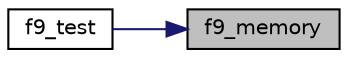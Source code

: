 digraph "f9_memory"
{
 // LATEX_PDF_SIZE
  edge [fontname="Helvetica",fontsize="10",labelfontname="Helvetica",labelfontsize="10"];
  node [fontname="Helvetica",fontsize="10",shape=record];
  rankdir="RL";
  Node13 [label="f9_memory",height=0.2,width=0.4,color="black", fillcolor="grey75", style="filled", fontcolor="black",tooltip="f9-MAC a block of memory"];
  Node13 -> Node14 [dir="back",color="midnightblue",fontsize="10",style="solid",fontname="Helvetica"];
  Node14 [label="f9_test",height=0.2,width=0.4,color="black", fillcolor="white", style="filled",URL="$f9__test_8c.html#a4457afc1800916455c35efd9b1acd142",tooltip="Test f9-MAC mode Return CRYPT_OK on succes."];
}
